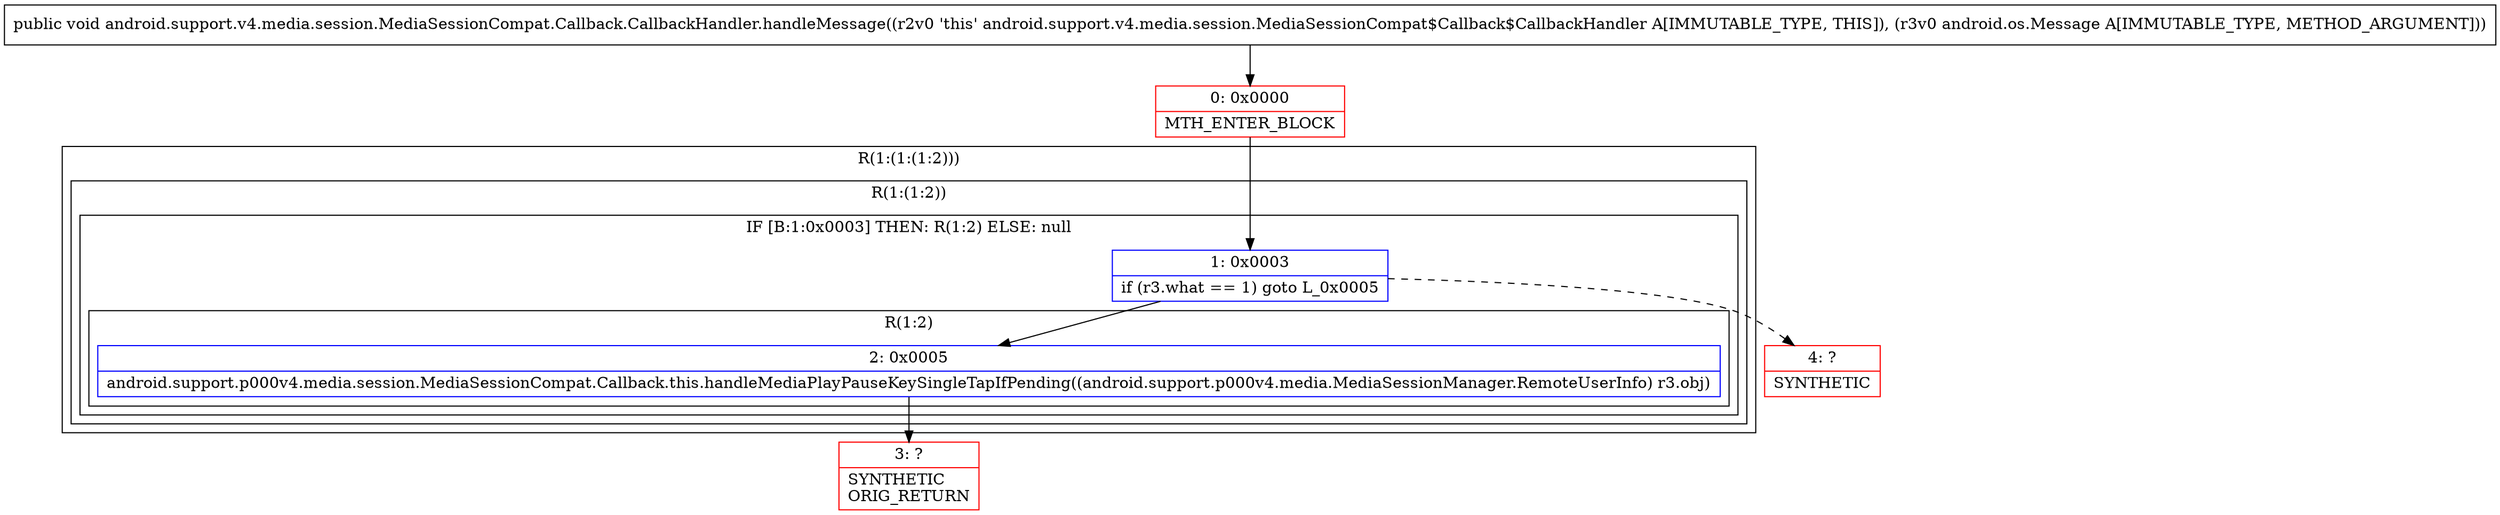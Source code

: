 digraph "CFG forandroid.support.v4.media.session.MediaSessionCompat.Callback.CallbackHandler.handleMessage(Landroid\/os\/Message;)V" {
subgraph cluster_Region_126655035 {
label = "R(1:(1:(1:2)))";
node [shape=record,color=blue];
subgraph cluster_Region_1397252362 {
label = "R(1:(1:2))";
node [shape=record,color=blue];
subgraph cluster_IfRegion_2132987909 {
label = "IF [B:1:0x0003] THEN: R(1:2) ELSE: null";
node [shape=record,color=blue];
Node_1 [shape=record,label="{1\:\ 0x0003|if (r3.what == 1) goto L_0x0005\l}"];
subgraph cluster_Region_1244901708 {
label = "R(1:2)";
node [shape=record,color=blue];
Node_2 [shape=record,label="{2\:\ 0x0005|android.support.p000v4.media.session.MediaSessionCompat.Callback.this.handleMediaPlayPauseKeySingleTapIfPending((android.support.p000v4.media.MediaSessionManager.RemoteUserInfo) r3.obj)\l}"];
}
}
}
}
Node_0 [shape=record,color=red,label="{0\:\ 0x0000|MTH_ENTER_BLOCK\l}"];
Node_3 [shape=record,color=red,label="{3\:\ ?|SYNTHETIC\lORIG_RETURN\l}"];
Node_4 [shape=record,color=red,label="{4\:\ ?|SYNTHETIC\l}"];
MethodNode[shape=record,label="{public void android.support.v4.media.session.MediaSessionCompat.Callback.CallbackHandler.handleMessage((r2v0 'this' android.support.v4.media.session.MediaSessionCompat$Callback$CallbackHandler A[IMMUTABLE_TYPE, THIS]), (r3v0 android.os.Message A[IMMUTABLE_TYPE, METHOD_ARGUMENT])) }"];
MethodNode -> Node_0;
Node_1 -> Node_2;
Node_1 -> Node_4[style=dashed];
Node_2 -> Node_3;
Node_0 -> Node_1;
}

